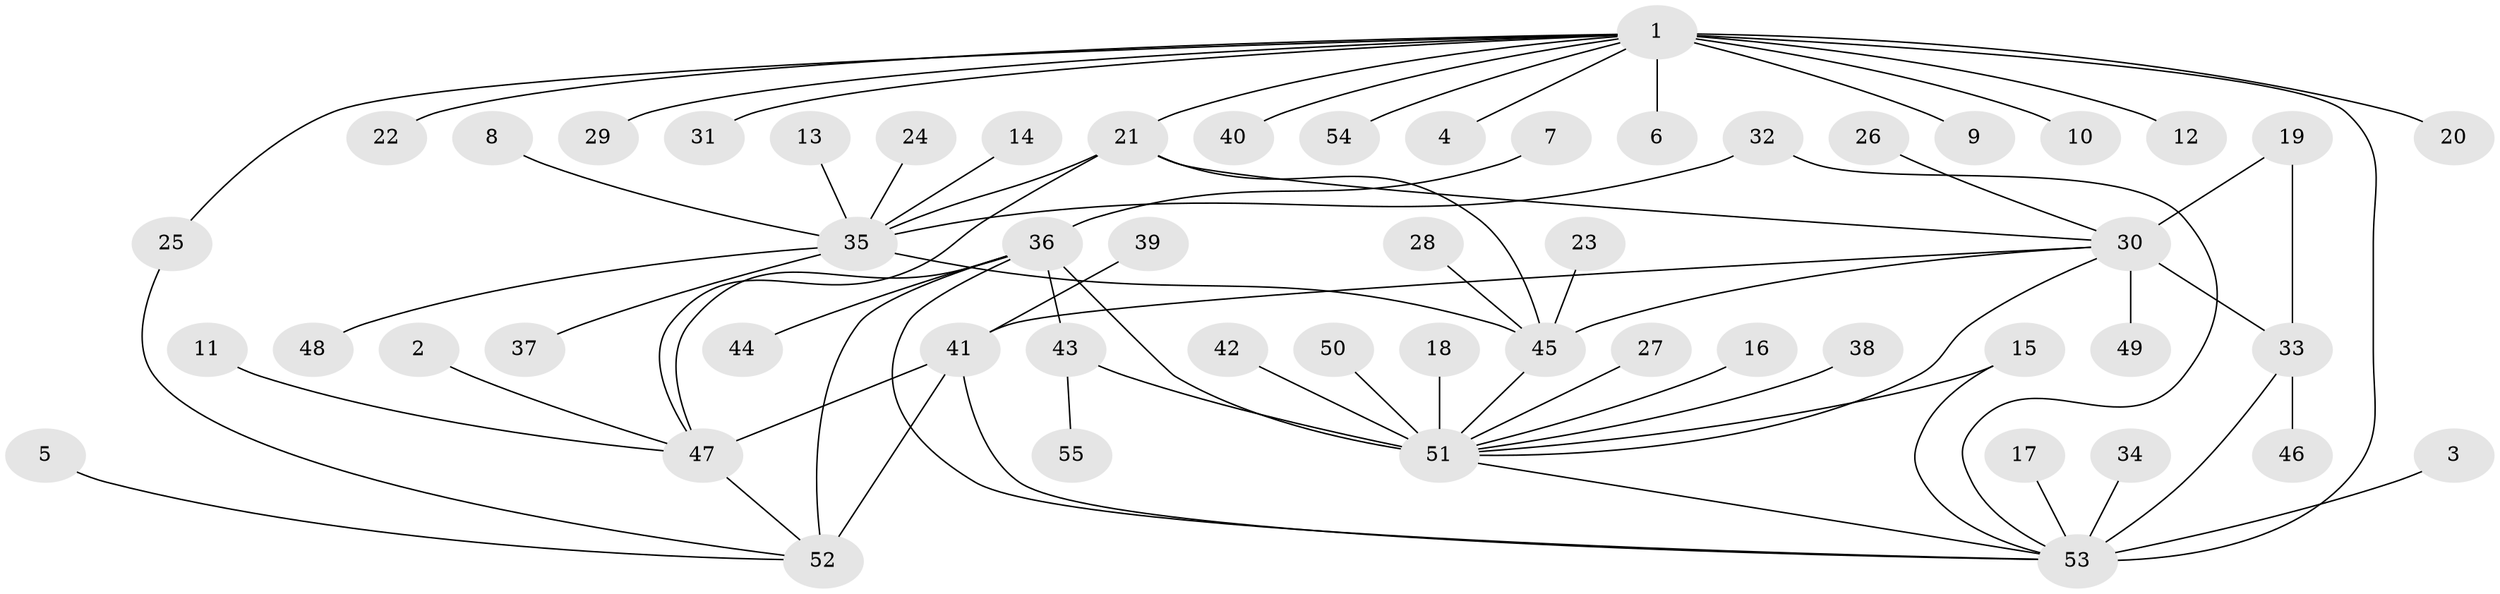 // original degree distribution, {6: 0.045454545454545456, 11: 0.00909090909090909, 7: 0.05454545454545454, 15: 0.00909090909090909, 5: 0.03636363636363636, 8: 0.02727272727272727, 10: 0.01818181818181818, 9: 0.01818181818181818, 12: 0.00909090909090909, 2: 0.13636363636363635, 1: 0.5909090909090909, 3: 0.02727272727272727, 4: 0.01818181818181818}
// Generated by graph-tools (version 1.1) at 2025/50/03/09/25 03:50:42]
// undirected, 55 vertices, 70 edges
graph export_dot {
graph [start="1"]
  node [color=gray90,style=filled];
  1;
  2;
  3;
  4;
  5;
  6;
  7;
  8;
  9;
  10;
  11;
  12;
  13;
  14;
  15;
  16;
  17;
  18;
  19;
  20;
  21;
  22;
  23;
  24;
  25;
  26;
  27;
  28;
  29;
  30;
  31;
  32;
  33;
  34;
  35;
  36;
  37;
  38;
  39;
  40;
  41;
  42;
  43;
  44;
  45;
  46;
  47;
  48;
  49;
  50;
  51;
  52;
  53;
  54;
  55;
  1 -- 4 [weight=1.0];
  1 -- 6 [weight=1.0];
  1 -- 9 [weight=1.0];
  1 -- 10 [weight=1.0];
  1 -- 12 [weight=1.0];
  1 -- 20 [weight=1.0];
  1 -- 21 [weight=1.0];
  1 -- 22 [weight=1.0];
  1 -- 25 [weight=1.0];
  1 -- 29 [weight=1.0];
  1 -- 31 [weight=1.0];
  1 -- 40 [weight=1.0];
  1 -- 53 [weight=4.0];
  1 -- 54 [weight=1.0];
  2 -- 47 [weight=1.0];
  3 -- 53 [weight=1.0];
  5 -- 52 [weight=1.0];
  7 -- 36 [weight=1.0];
  8 -- 35 [weight=1.0];
  11 -- 47 [weight=1.0];
  13 -- 35 [weight=1.0];
  14 -- 35 [weight=1.0];
  15 -- 51 [weight=1.0];
  15 -- 53 [weight=1.0];
  16 -- 51 [weight=1.0];
  17 -- 53 [weight=1.0];
  18 -- 51 [weight=1.0];
  19 -- 30 [weight=3.0];
  19 -- 33 [weight=1.0];
  21 -- 30 [weight=1.0];
  21 -- 35 [weight=1.0];
  21 -- 45 [weight=3.0];
  21 -- 47 [weight=1.0];
  23 -- 45 [weight=1.0];
  24 -- 35 [weight=1.0];
  25 -- 52 [weight=1.0];
  26 -- 30 [weight=1.0];
  27 -- 51 [weight=1.0];
  28 -- 45 [weight=1.0];
  30 -- 33 [weight=3.0];
  30 -- 41 [weight=1.0];
  30 -- 45 [weight=1.0];
  30 -- 49 [weight=1.0];
  30 -- 51 [weight=1.0];
  32 -- 35 [weight=1.0];
  32 -- 53 [weight=1.0];
  33 -- 46 [weight=1.0];
  33 -- 53 [weight=1.0];
  34 -- 53 [weight=1.0];
  35 -- 37 [weight=1.0];
  35 -- 45 [weight=3.0];
  35 -- 48 [weight=1.0];
  36 -- 43 [weight=1.0];
  36 -- 44 [weight=1.0];
  36 -- 47 [weight=1.0];
  36 -- 51 [weight=3.0];
  36 -- 52 [weight=1.0];
  36 -- 53 [weight=1.0];
  38 -- 51 [weight=1.0];
  39 -- 41 [weight=1.0];
  41 -- 47 [weight=3.0];
  41 -- 52 [weight=3.0];
  41 -- 53 [weight=1.0];
  42 -- 51 [weight=1.0];
  43 -- 51 [weight=3.0];
  43 -- 55 [weight=1.0];
  45 -- 51 [weight=1.0];
  47 -- 52 [weight=1.0];
  50 -- 51 [weight=1.0];
  51 -- 53 [weight=2.0];
}
